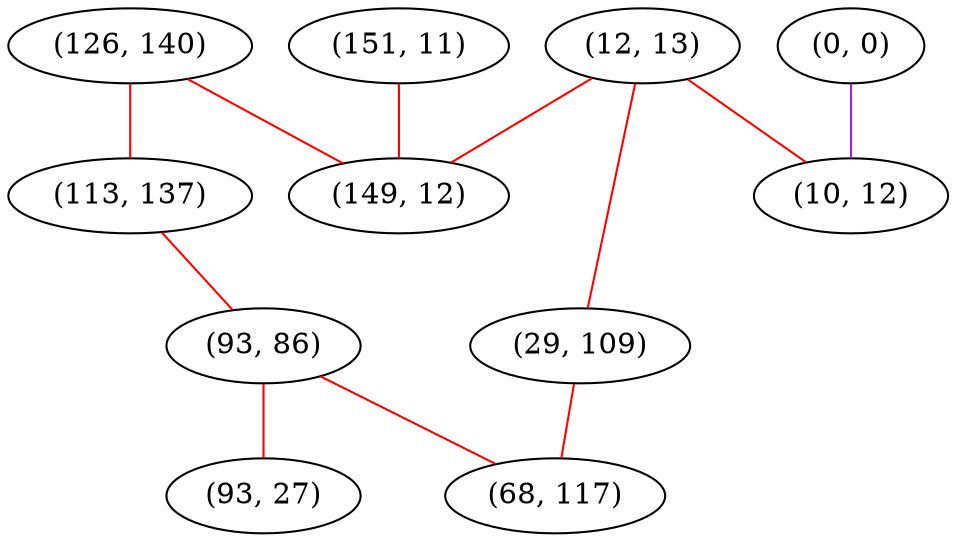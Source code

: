 graph "" {
"(126, 140)";
"(0, 0)";
"(113, 137)";
"(12, 13)";
"(151, 11)";
"(10, 12)";
"(93, 86)";
"(29, 109)";
"(68, 117)";
"(149, 12)";
"(93, 27)";
"(126, 140)" -- "(149, 12)"  [color=red, key=0, weight=1];
"(126, 140)" -- "(113, 137)"  [color=red, key=0, weight=1];
"(0, 0)" -- "(10, 12)"  [color=purple, key=0, weight=4];
"(113, 137)" -- "(93, 86)"  [color=red, key=0, weight=1];
"(12, 13)" -- "(149, 12)"  [color=red, key=0, weight=1];
"(12, 13)" -- "(10, 12)"  [color=red, key=0, weight=1];
"(12, 13)" -- "(29, 109)"  [color=red, key=0, weight=1];
"(151, 11)" -- "(149, 12)"  [color=red, key=0, weight=1];
"(93, 86)" -- "(68, 117)"  [color=red, key=0, weight=1];
"(93, 86)" -- "(93, 27)"  [color=red, key=0, weight=1];
"(29, 109)" -- "(68, 117)"  [color=red, key=0, weight=1];
}
